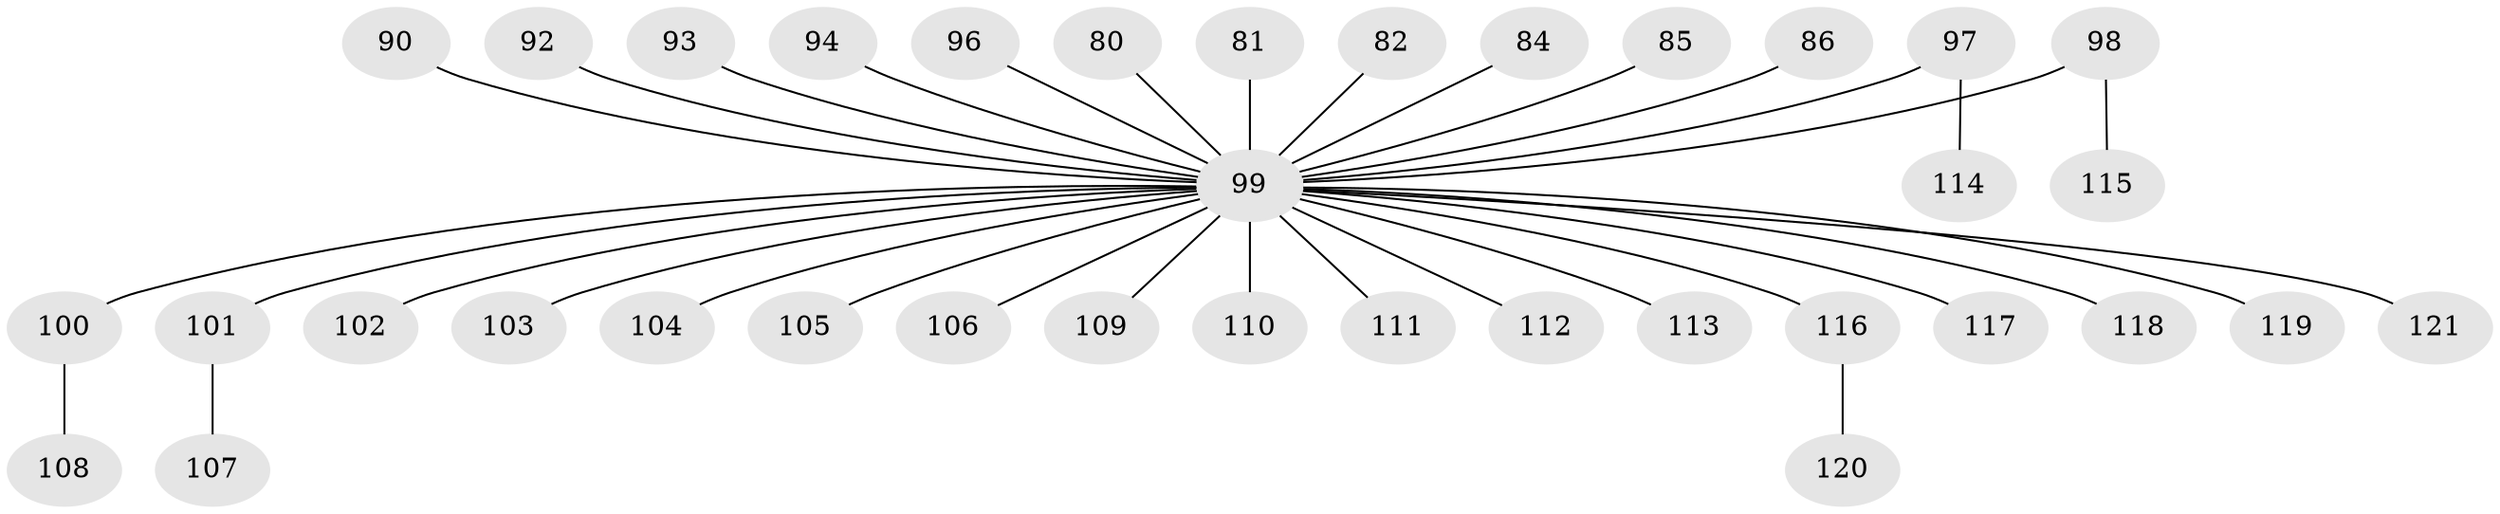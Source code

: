 // original degree distribution, {5: 0.03305785123966942, 4: 0.06611570247933884, 3: 0.12396694214876033, 1: 0.5206611570247934, 7: 0.01652892561983471, 2: 0.2231404958677686, 6: 0.01652892561983471}
// Generated by graph-tools (version 1.1) at 2025/56/03/04/25 21:56:31]
// undirected, 36 vertices, 35 edges
graph export_dot {
graph [start="1"]
  node [color=gray90,style=filled];
  80;
  81;
  82;
  84;
  85;
  86;
  90;
  92;
  93;
  94;
  96;
  97 [super="+42"];
  98;
  99 [super="+65+77+78+88+95+63+70+71+79"];
  100;
  101;
  102;
  103;
  104;
  105 [super="+58+59"];
  106;
  107;
  108;
  109;
  110;
  111;
  112 [super="+87+91"];
  113;
  114;
  115;
  116;
  117;
  118;
  119;
  120;
  121;
  80 -- 99;
  81 -- 99;
  82 -- 99;
  84 -- 99;
  85 -- 99;
  86 -- 99;
  90 -- 99;
  92 -- 99;
  93 -- 99;
  94 -- 99;
  96 -- 99;
  97 -- 114;
  97 -- 99;
  98 -- 115;
  98 -- 99;
  99 -- 104;
  99 -- 109;
  99 -- 110;
  99 -- 100;
  99 -- 101;
  99 -- 102;
  99 -- 103;
  99 -- 105;
  99 -- 106;
  99 -- 111;
  99 -- 112;
  99 -- 113;
  99 -- 116;
  99 -- 117;
  99 -- 118;
  99 -- 119;
  99 -- 121;
  100 -- 108;
  101 -- 107;
  116 -- 120;
}
